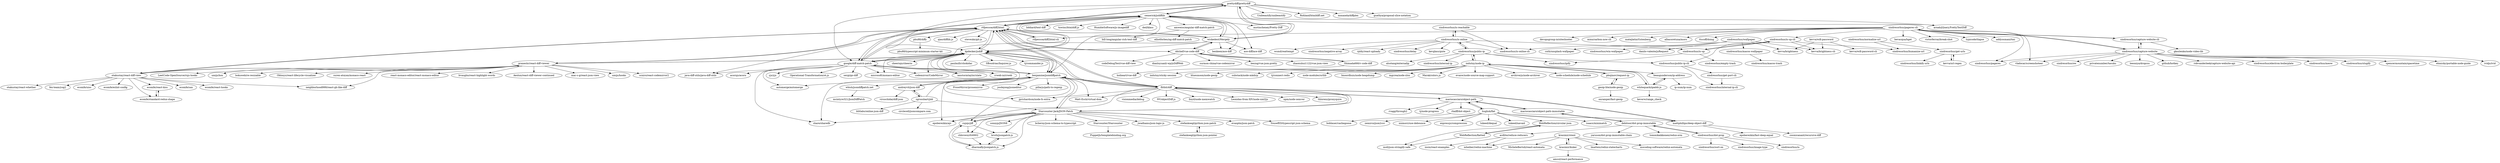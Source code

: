 digraph G {
"prettydiff/prettydiff" -> "cemerick/jsdifflib"
"prettydiff/prettydiff" -> "rtfpessoa/diff2html"
"prettydiff/prettydiff" -> "wickedest/Mergely"
"prettydiff/prettydiff" -> "kpdecker/jsdiff"
"prettydiff/prettydiff" -> "Unibeautify/unibeautify" ["e"=1]
"prettydiff/prettydiff" -> "google/diff-match-patch"
"prettydiff/prettydiff" -> "arnab/jQuery.PrettyTextDiff"
"prettydiff/prettydiff" -> "Rohland/htmldiff.net" ["e"=1]
"prettydiff/prettydiff" -> "mmanela/diffplex" ["e"=1]
"prettydiff/prettydiff" -> "gsathya/proposal-slice-notation" ["e"=1]
"sindresorhus/pageres-cli" -> "sindresorhus/capture-website-cli"
"sindresorhus/pageres-cli" -> "sindresorhus/is-up-cli"
"sindresorhus/pageres-cli" -> "sindresorhus/pageres" ["e"=1]
"sindresorhus/pageres-cli" -> "bevacqua/hget"
"sindresorhus/pageres-cli" -> "sindresorhus/capture-website"
"sindresorhus/pageres-cli" -> "victorferraz/break-shot"
"sindresorhus/pageres-cli" -> "vladocar/screenshoteer" ["e"=1]
"sindresorhus/pageres-cli" -> "rtfpessoa/diff2html-cli"
"sindresorhus/pageres-cli" -> "typicode/tlapse" ["e"=1]
"sindresorhus/pageres-cli" -> "addyosmani/tmi" ["e"=1]
"sindresorhus/pageres-cli" -> "devopsgroup-io/siteshooter"
"sindresorhus/pageres-cli" -> "mixn/carbon-now-cli" ["e"=1]
"sindresorhus/pageres-cli" -> "matejlatin/Gutenberg" ["e"=1]
"sindresorhus/pageres-cli" -> "albacoretuna/moro" ["e"=1]
"sindresorhus/pageres-cli" -> "ttscoff/doing" ["e"=1]
"cemerick/jsdifflib" -> "prettydiff/prettydiff"
"cemerick/jsdifflib" -> "austincheney/Pretty-Diff"
"cemerick/jsdifflib" -> "wickedest/Mergely"
"cemerick/jsdifflib" -> "kpdecker/jsdiff"
"cemerick/jsdifflib" -> "rtfpessoa/diff2html"
"cemerick/jsdifflib" -> "arnab/jQuery.PrettyTextDiff"
"cemerick/jsdifflib" -> "google/diff-match-patch"
"cemerick/jsdifflib" -> "benjamine/jsondiffpatch"
"cemerick/jsdifflib" -> "benkeen/ace-diff"
"cemerick/jsdifflib" -> "amweiss/angular-diff-match-patch"
"cemerick/jsdifflib" -> "liddiard/text-diff"
"cemerick/jsdifflib" -> "tnwinc/htmldiff.js" ["e"=1]
"cemerick/jsdifflib" -> "ace-diff/ace-diff"
"cemerick/jsdifflib" -> "HumbleSoftware/js-imagediff" ["e"=1]
"cemerick/jsdifflib" -> "ded/klass" ["e"=1]
"google/diff-match-patch" -> "kpdecker/jsdiff"
"google/diff-match-patch" -> "rtfpessoa/diff2html"
"google/diff-match-patch" -> "benjamine/jsondiffpatch"
"google/diff-match-patch" -> "java-diff-utils/java-diff-utils" ["e"=1]
"google/diff-match-patch" -> "share/sharedb" ["e"=1]
"google/diff-match-patch" -> "yjs/yjs" ["e"=1]
"google/diff-match-patch" -> "microsoft/monaco-editor" ["e"=1]
"google/diff-match-patch" -> "codemirror/CodeMirror" ["e"=1]
"google/diff-match-patch" -> "Operational-Transformation/ot.js" ["e"=1]
"google/diff-match-patch" -> "sergi/go-diff" ["e"=1]
"google/diff-match-patch" -> "acornjs/acorn" ["e"=1]
"google/diff-match-patch" -> "automerge/automerge" ["e"=1]
"google/diff-match-patch" -> "ianstormtaylor/slate" ["e"=1]
"google/diff-match-patch" -> "cemerick/jsdifflib"
"google/diff-match-patch" -> "rrweb-io/rrweb" ["e"=1]
"wbish/jsondiffpatch.net" -> "mcintyre321/JsonDiffPatch"
"WebReflection/circular-json" -> "WebReflection/flatted"
"WebReflection/circular-json" -> "moll/json-stringify-safe"
"Shimada666/v-code-diff" -> "ddchef/vue-code-diff"
"Shimada666/v-code-diff" -> "hoiheart/vue-diff"
"kpdecker/jsdiff" -> "rtfpessoa/diff2html"
"kpdecker/jsdiff" -> "google/diff-match-patch"
"kpdecker/jsdiff" -> "benjamine/jsondiffpatch"
"kpdecker/jsdiff" -> "paulmillr/chokidar" ["e"=1]
"kpdecker/jsdiff" -> "jprichardson/node-fs-extra" ["e"=1]
"kpdecker/jsdiff" -> "cemerick/jsdifflib"
"kpdecker/jsdiff" -> "flitbit/diff"
"kpdecker/jsdiff" -> "SBoudrias/Inquirer.js" ["e"=1]
"kpdecker/jsdiff" -> "praneshr/react-diff-viewer"
"kpdecker/jsdiff" -> "tj/commander.js" ["e"=1]
"kpdecker/jsdiff" -> "ianstormtaylor/slate" ["e"=1]
"kpdecker/jsdiff" -> "cheeriojs/cheerio" ["e"=1]
"kpdecker/jsdiff" -> "codemirror/CodeMirror" ["e"=1]
"kpdecker/jsdiff" -> "microsoft/monaco-editor" ["e"=1]
"kpdecker/jsdiff" -> "rrweb-io/rrweb" ["e"=1]
"praneshr/react-diff-viewer" -> "otakustay/react-diff-view"
"praneshr/react-diff-viewer" -> "kpdecker/jsdiff"
"praneshr/react-diff-viewer" -> "neighborhood999/react-gh-like-diff"
"praneshr/react-diff-viewer" -> "react-monaco-editor/react-monaco-editor" ["e"=1]
"praneshr/react-diff-viewer" -> "rtfpessoa/diff2html"
"praneshr/react-diff-viewer" -> "bvaughn/react-highlight-words" ["e"=1]
"praneshr/react-diff-viewer" -> "Aeolun/react-diff-viewer-continued"
"praneshr/react-diff-viewer" -> "mac-s-g/react-json-view" ["e"=1]
"praneshr/react-diff-viewer" -> "umijs/hooks" ["e"=1]
"praneshr/react-diff-viewer" -> "scniro/react-codemirror2" ["e"=1]
"praneshr/react-diff-viewer" -> "LeetCode-OpenSource/rxjs-hooks" ["e"=1]
"praneshr/react-diff-viewer" -> "umijs/hox" ["e"=1]
"praneshr/react-diff-viewer" -> "bokuweb/re-resizable" ["e"=1]
"praneshr/react-diff-viewer" -> "Oblosys/react-lifecycle-visualizer" ["e"=1]
"praneshr/react-diff-viewer" -> "suren-atoyan/monaco-react" ["e"=1]
"krasimir/stent" -> "MicheleBertoli/react-automata" ["e"=1]
"krasimir/stent" -> "krasimir/kuker"
"krasimir/stent" -> "lmatteis/redux-statecharts"
"krasimir/stent" -> "mheiber/redux-machine"
"krasimir/stent" -> "mocoding-software/redux-automata"
"Starcounter-Jack/JSON-Patch" -> "cujojs/jiff"
"Starcounter-Jack/JSON-Patch" -> "benjamine/jsondiffpatch"
"Starcounter-Jack/JSON-Patch" -> "dharmafly/jsonpatch.js"
"Starcounter-Jack/JSON-Patch" -> "chbrown/rfc6902"
"Starcounter-Jack/JSON-Patch" -> "flitbit/diff"
"Starcounter-Jack/JSON-Patch" -> "bruth/jsonpatch-js"
"Starcounter-Jack/JSON-Patch" -> "epoberezkin/ajv" ["e"=1]
"Starcounter-Jack/JSON-Patch" -> "evanphx/json-patch" ["e"=1]
"Starcounter-Jack/JSON-Patch" -> "YousefED/typescript-json-schema" ["e"=1]
"Starcounter-Jack/JSON-Patch" -> "sonnyp/JSON8"
"Starcounter-Jack/JSON-Patch" -> "Starcounter/Starcounter"
"Starcounter-Jack/JSON-Patch" -> "bcherny/json-schema-to-typescript" ["e"=1]
"Starcounter-Jack/JSON-Patch" -> "stefankoegl/python-json-patch"
"Starcounter-Jack/JSON-Patch" -> "share/sharedb" ["e"=1]
"Starcounter-Jack/JSON-Patch" -> "jwadhams/json-logic-js" ["e"=1]
"hughsk/flat" -> "mariocasciaro/object-path"
"hughsk/flat" -> "isaacs/minimatch" ["e"=1]
"hughsk/flat" -> "zemirco/json2csv" ["e"=1]
"hughsk/flat" -> "mattphillips/deep-object-diff"
"hughsk/flat" -> "WebReflection/circular-json"
"hughsk/flat" -> "xnimorz/use-debounce" ["e"=1]
"hughsk/flat" -> "expressjs/compression" ["e"=1]
"hughsk/flat" -> "lukeed/dequal" ["e"=1]
"hughsk/flat" -> "lukeed/navaid" ["e"=1]
"krasimir/kuker" -> "krasimir/stent"
"krasimir/kuker" -> "amsul/react-performance"
"flitbit/diff" -> "benjamine/jsondiffpatch"
"flitbit/diff" -> "mattphillips/deep-object-diff"
"flitbit/diff" -> "kpdecker/jsdiff"
"flitbit/diff" -> "Starcounter-Jack/JSON-Patch"
"flitbit/diff" -> "jprichardson/node-fs-extra" ["e"=1]
"flitbit/diff" -> "visionmedia/debug" ["e"=1]
"flitbit/diff" -> "epoberezkin/ajv" ["e"=1]
"flitbit/diff" -> "rtfpessoa/diff2html"
"flitbit/diff" -> "NV/objectDiff.js"
"flitbit/diff" -> "lloyd/node-memwatch" ["e"=1]
"flitbit/diff" -> "mariocasciaro/object-path"
"flitbit/diff" -> "Matt-Esch/virtual-dom" ["e"=1]
"flitbit/diff" -> "Leonidas-from-XIV/node-xml2js" ["e"=1]
"flitbit/diff" -> "npm/node-semver" ["e"=1]
"flitbit/diff" -> "thlorenz/proxyquire" ["e"=1]
"sindresorhus/is-reachable" -> "sindresorhus/is-online"
"sindresorhus/is-reachable" -> "sindresorhus/is-online-cli"
"stefankoegl/python-json-patch" -> "stefankoegl/python-json-pointer"
"benjamine/jsondiffpatch" -> "flitbit/diff"
"benjamine/jsondiffpatch" -> "Starcounter-Jack/JSON-Patch"
"benjamine/jsondiffpatch" -> "kpdecker/jsdiff"
"benjamine/jsondiffpatch" -> "wbish/jsondiffpatch.net"
"benjamine/jsondiffpatch" -> "andreyvit/json-diff"
"benjamine/jsondiffpatch" -> "google/diff-match-patch"
"benjamine/jsondiffpatch" -> "epoberezkin/ajv" ["e"=1]
"benjamine/jsondiffpatch" -> "rtfpessoa/diff2html"
"benjamine/jsondiffpatch" -> "share/sharedb" ["e"=1]
"benjamine/jsondiffpatch" -> "ProseMirror/prosemirror" ["e"=1]
"benjamine/jsondiffpatch" -> "josdejong/jsoneditor" ["e"=1]
"benjamine/jsondiffpatch" -> "Matt-Esch/virtual-dom" ["e"=1]
"benjamine/jsondiffpatch" -> "automerge/automerge" ["e"=1]
"benjamine/jsondiffpatch" -> "cujojs/jiff"
"benjamine/jsondiffpatch" -> "pillarjs/path-to-regexp" ["e"=1]
"WebReflection/flatted" -> "WebReflection/circular-json"
"WebReflection/flatted" -> "moll/json-stringify-safe"
"sindresorhus/capture-website" -> "sindresorhus/capture-website-cli"
"sindresorhus/capture-website" -> "sindresorhus/pageres" ["e"=1]
"sindresorhus/capture-website" -> "ividjs/ivid"
"sindresorhus/capture-website" -> "sindresorhus/pageres-cli"
"sindresorhus/capture-website" -> "sindresorhus/ow" ["e"=1]
"sindresorhus/capture-website" -> "privatenumber/tasuku" ["e"=1]
"sindresorhus/capture-website" -> "leeoniya/dropcss" ["e"=1]
"sindresorhus/capture-website" -> "vladocar/screenshoteer" ["e"=1]
"sindresorhus/capture-website" -> "github/hotkey" ["e"=1]
"sindresorhus/capture-website" -> "robvanderleek/capture-website-api"
"sindresorhus/capture-website" -> "sindresorhus/electron-boilerplate" ["e"=1]
"sindresorhus/capture-website" -> "sindresorhus/meow" ["e"=1]
"sindresorhus/capture-website" -> "sindresorhus/slugify" ["e"=1]
"sindresorhus/capture-website" -> "spencermountain/spacetime" ["e"=1]
"sindresorhus/capture-website" -> "ehmicky/portable-node-guide" ["e"=1]
"chbrown/rfc6902" -> "dharmafly/jsonpatch.js"
"otakustay/react-diff-view" -> "praneshr/react-diff-viewer"
"otakustay/react-diff-view" -> "ecomfe/react-kiss"
"otakustay/react-diff-view" -> "ecomfe/standard-redux-shape"
"otakustay/react-diff-view" -> "neighborhood999/react-gh-like-diff"
"otakustay/react-diff-view" -> "ecomfe/san" ["e"=1]
"otakustay/react-diff-view" -> "ecomfe/react-hooks" ["e"=1]
"otakustay/react-diff-view" -> "otakustay/react-whether"
"otakustay/react-diff-view" -> "fex-team/yog2" ["e"=1]
"otakustay/react-diff-view" -> "ecomfe/uioc" ["e"=1]
"otakustay/react-diff-view" -> "rtfpessoa/diff2html"
"otakustay/react-diff-view" -> "ecomfe/eslint-config" ["e"=1]
"rtfpessoa/diff2html" -> "kpdecker/jsdiff"
"rtfpessoa/diff2html" -> "rtfpessoa/diff2html-cli"
"rtfpessoa/diff2html" -> "ddchef/vue-code-diff"
"rtfpessoa/diff2html" -> "cemerick/jsdifflib"
"rtfpessoa/diff2html" -> "prettydiff/prettydiff"
"rtfpessoa/diff2html" -> "google/diff-match-patch"
"rtfpessoa/diff2html" -> "otakustay/react-diff-view"
"rtfpessoa/diff2html" -> "wickedest/Mergely"
"rtfpessoa/diff2html" -> "praneshr/react-diff-viewer"
"rtfpessoa/diff2html" -> "benjamine/jsondiffpatch"
"rtfpessoa/diff2html" -> "flitbit/diff"
"rtfpessoa/diff2html" -> "qiao/difflib.js"
"rtfpessoa/diff2html" -> "java-diff-utils/java-diff-utils" ["e"=1]
"rtfpessoa/diff2html" -> "steveukx/git-js" ["e"=1]
"rtfpessoa/diff2html" -> "pbu88/diffy"
"pbojinov/request-ip" -> "geoip-lite/node-geoip"
"pbojinov/request-ip" -> "indutny/node-ip"
"sindresorhus/public-ip" -> "sindresorhus/internal-ip"
"sindresorhus/public-ip" -> "sindresorhus/is-online"
"sindresorhus/public-ip" -> "alsotang/externalip"
"sindresorhus/public-ip" -> "sindresorhus/public-ip-cli"
"sindresorhus/public-ip" -> "sindresorhus/ipify"
"sindresorhus/public-ip" -> "indutny/node-ip"
"sindresorhus/wallpaper" -> "sindresorhus/macos-wallpaper"
"sindresorhus/wallpaper" -> "cuth/unsplash-wallpaper"
"sindresorhus/wallpaper" -> "sindresorhus/win-wallpaper"
"sindresorhus/wallpaper" -> "kevva/brightness-cli"
"sindresorhus/wallpaper" -> "danilo-valente/jsRequest"
"sindresorhus/wallpaper" -> "kevva/brightness"
"kevva/wifi-password" -> "kevva/wifi-password-cli"
"kevva/wifi-password" -> "kevva/brightness"
"kevva/wifi-password" -> "kevva/brightness-cli"
"cujojs/jiff" -> "Starcounter-Jack/JSON-Patch"
"cujojs/jiff" -> "dharmafly/jsonpatch.js"
"cujojs/jiff" -> "bruth/jsonpatch-js"
"cujojs/jiff" -> "chbrown/rfc6902"
"zgrossbart/jdd" -> "blitlabs/online-json-diff"
"zgrossbart/jdd" -> "andreyvit/json-diff"
"zgrossbart/jdd" -> "circlecell/jsoncompare.com" ["e"=1]
"zgrossbart/jdd" -> "benjamine/jsondiffpatch"
"zgrossbart/jdd" -> "Starcounter-Jack/JSON-Patch"
"geoip-lite/node-geoip" -> "onramper/fast-geoip"
"geoip-lite/node-geoip" -> "pbojinov/request-ip"
"amweiss/angular-diff-match-patch" -> "elliotforbes/ng-diff-match-patch"
"amweiss/angular-diff-match-patch" -> "bill-long/angular-rich-text-diff"
"sindresorhus/is-online" -> "sindresorhus/is-reachable"
"sindresorhus/is-online" -> "sindresorhus/public-ip"
"sindresorhus/is-online" -> "sindresorhus/is-up"
"sindresorhus/is-online" -> "sindresorhus/is-online-cli"
"sindresorhus/is-online" -> "sindresorhus/negative-array" ["e"=1]
"sindresorhus/is-online" -> "rpldy/react-uploady" ["e"=1]
"sindresorhus/is-online" -> "sindresorhus/delay" ["e"=1]
"sindresorhus/is-online" -> "kevglass/gute"
"sindresorhus/is-online" -> "wsmd/reattempt" ["e"=1]
"wickedest/Mergely" -> "cemerick/jsdifflib"
"wickedest/Mergely" -> "ddchef/vue-code-diff"
"wickedest/Mergely" -> "prettydiff/prettydiff"
"wickedest/Mergely" -> "rtfpessoa/diff2html"
"wickedest/Mergely" -> "kpdecker/jsdiff"
"wickedest/Mergely" -> "ace-diff/ace-diff"
"wickedest/Mergely" -> "benkeen/ace-diff"
"wickedest/Mergely" -> "google/diff-match-patch"
"andreyvit/json-diff" -> "benjamine/jsondiffpatch"
"andreyvit/json-diff" -> "zgrossbart/jdd"
"andreyvit/json-diff" -> "viruschidai/diff-json"
"mattphillips/deep-object-diff" -> "flitbit/diff"
"mattphillips/deep-object-diff" -> "cosmicanant/recursive-diff"
"mattphillips/deep-object-diff" -> "epoberezkin/fast-deep-equal" ["e"=1]
"sindresorhus/is-up-cli" -> "sindresorhus/is-up"
"sindresorhus/is-up-cli" -> "sindresorhus/public-ip-cli"
"sindresorhus/is-up-cli" -> "kevva/brightness-cli"
"sindresorhus/is-up-cli" -> "sindresorhus/humanize-url"
"sindresorhus/is-up-cli" -> "sindresorhus/is-online-cli"
"sindresorhus/public-ip-cli" -> "sindresorhus/internal-ip-cli"
"sindresorhus/public-ip-cli" -> "sindresorhus/get-port-cli"
"ddchef/vue-code-diff" -> "Shimada666/v-code-diff"
"ddchef/vue-code-diff" -> "rtfpessoa/diff2html"
"ddchef/vue-code-diff" -> "wickedest/Mergely"
"ddchef/vue-code-diff" -> "codeDebugTest/vue-diff-view"
"ddchef/vue-code-diff" -> "dianluyuanli-wp/jsDiffWeb"
"ddchef/vue-code-diff" -> "surmon-china/vue-codemirror" ["e"=1]
"ddchef/vue-code-diff" -> "leezng/vue-json-pretty" ["e"=1]
"ddchef/vue-code-diff" -> "zhaoxuhui1122/vue-json-view" ["e"=1]
"mariocasciaro/object-path" -> "mariocasciaro/object-path-immutable"
"mariocasciaro/object-path" -> "hughsk/flat"
"mariocasciaro/object-path" -> "rvagg/through2" ["e"=1]
"mariocasciaro/object-path" -> "flitbit/diff"
"mariocasciaro/object-path" -> "rhalff/dot-object"
"mariocasciaro/object-path" -> "tj/node-progress" ["e"=1]
"sindresorhus/dot-prop" -> "debitoor/dot-prop-immutable"
"sindresorhus/dot-prop" -> "sindresorhus/image-type"
"sindresorhus/dot-prop" -> "sindresorhus/is" ["e"=1]
"sindresorhus/dot-prop" -> "sindresorhus/sort-on"
"rtfpessoa/diff2html-cli" -> "rtfpessoa/diff2html"
"sindresorhus/get-port-cli" -> "sindresorhus/internal-ip-cli"
"beaugunderson/ip-address" -> "whitequark/ipaddr.js"
"beaugunderson/ip-address" -> "ip-num/ip-num"
"indutny/node-ip" -> "beaugunderson/ip-address"
"indutny/node-ip" -> "whitequark/ipaddr.js"
"indutny/node-ip" -> "pbojinov/request-ip"
"indutny/node-ip" -> "sindresorhus/public-ip"
"indutny/node-ip" -> "indutny/sticky-session" ["e"=1]
"indutny/node-ip" -> "bluesmoon/node-geoip" ["e"=1]
"indutny/node-ip" -> "substack/node-mkdirp" ["e"=1]
"indutny/node-ip" -> "tj/connect-redis" ["e"=1]
"indutny/node-ip" -> "node-modules/urllib" ["e"=1]
"indutny/node-ip" -> "bnoordhuis/node-heapdump" ["e"=1]
"indutny/node-ip" -> "mgcrea/node-xlsx" ["e"=1]
"indutny/node-ip" -> "Marak/colors.js" ["e"=1]
"indutny/node-ip" -> "evanw/node-source-map-support" ["e"=1]
"indutny/node-ip" -> "archiverjs/node-archiver" ["e"=1]
"indutny/node-ip" -> "node-schedule/node-schedule" ["e"=1]
"rhalff/dot-object" -> "boblauer/cachegoose" ["e"=1]
"sindresorhus/normalize-url" -> "sindresorhus/humanize-url"
"sindresorhus/normalize-url" -> "sindresorhus/get-urls"
"sindresorhus/capture-website-cli" -> "sindresorhus/capture-website"
"sindresorhus/capture-website-cli" -> "sindresorhus/pageres-cli"
"sindresorhus/capture-website-cli" -> "gkozlenko/node-video-lib"
"sindresorhus/get-urls" -> "sindresorhus/linkify-urls"
"sindresorhus/get-urls" -> "kevva/url-regex"
"sindresorhus/is-up" -> "sindresorhus/is-up-cli"
"sindresorhus/is-up" -> "sindresorhus/empty-trash"
"sindresorhus/is-up" -> "sindresorhus/ipify"
"acdlite/reduce-reducers" -> "insin/react-examples"
"acdlite/reduce-reducers" -> "mheiber/redux-machine"
"kevva/url-regex" -> "sindresorhus/get-urls"
"pbu88/diffy" -> "pbu88/typescript-minimum-starter-kit"
"mariocasciaro/object-path-immutable" -> "mariocasciaro/object-path"
"mariocasciaro/object-path-immutable" -> "debitoor/dot-prop-immutable"
"debitoor/dot-prop-immutable" -> "mariocasciaro/object-path-immutable"
"debitoor/dot-prop-immutable" -> "sindresorhus/dot-prop"
"debitoor/dot-prop-immutable" -> "acdlite/reduce-reducers"
"debitoor/dot-prop-immutable" -> "yaruson/dot-prop-immutable-chain"
"debitoor/dot-prop-immutable" -> "tommikaikkonen/redux-orm" ["e"=1]
"sindresorhus/macos-wallpaper" -> "sindresorhus/macos-trash" ["e"=1]
"dharmafly/jsonpatch.js" -> "bruth/jsonpatch-js"
"dharmafly/jsonpatch.js" -> "cujojs/jiff"
"stefankoegl/python-json-pointer" -> "stefankoegl/python-json-patch"
"ecomfe/react-kiss" -> "ecomfe/standard-redux-shape"
"whitequark/ipaddr.js" -> "beaugunderson/ip-address"
"whitequark/ipaddr.js" -> "indutny/node-ip"
"whitequark/ipaddr.js" -> "keverw/range_check"
"ecomfe/standard-redux-shape" -> "ecomfe/react-kiss"
"bruth/jsonpatch-js" -> "dharmafly/jsonpatch.js"
"Starcounter/Starcounter" -> "PuppetJs/templatebinding.org"
"prettydiff/prettydiff" ["l"="27.776,-33.973"]
"cemerick/jsdifflib" ["l"="27.802,-33.982"]
"rtfpessoa/diff2html" ["l"="27.782,-34.006"]
"wickedest/Mergely" ["l"="27.753,-33.992"]
"kpdecker/jsdiff" ["l"="27.784,-34.042"]
"Unibeautify/unibeautify" ["l"="-6.246,-3.929"]
"google/diff-match-patch" ["l"="27.826,-34.024"]
"arnab/jQuery.PrettyTextDiff" ["l"="27.788,-33.939"]
"Rohland/htmldiff.net" ["l"="6.213,-22.874"]
"mmanela/diffplex" ["l"="23.453,17.643"]
"gsathya/proposal-slice-notation" ["l"="25.253,-31.339"]
"sindresorhus/pageres-cli" ["l"="27.583,-33.783"]
"sindresorhus/capture-website-cli" ["l"="27.592,-33.747"]
"sindresorhus/is-up-cli" ["l"="27.449,-33.674"]
"sindresorhus/pageres" ["l"="10.583,-33.889"]
"bevacqua/hget" ["l"="27.578,-33.823"]
"sindresorhus/capture-website" ["l"="27.627,-33.76"]
"victorferraz/break-shot" ["l"="27.54,-33.779"]
"vladocar/screenshoteer" ["l"="25.701,-25.869"]
"rtfpessoa/diff2html-cli" ["l"="27.705,-33.92"]
"typicode/tlapse" ["l"="13.444,-34.197"]
"addyosmani/tmi" ["l"="10.544,-33.998"]
"devopsgroup-io/siteshooter" ["l"="27.554,-33.801"]
"mixn/carbon-now-cli" ["l"="25.929,-26.246"]
"matejlatin/Gutenberg" ["l"="13.724,-34.08"]
"albacoretuna/moro" ["l"="-47.573,-2.328"]
"ttscoff/doing" ["l"="-47.381,-2.379"]
"austincheney/Pretty-Diff" ["l"="27.81,-33.915"]
"benjamine/jsondiffpatch" ["l"="27.829,-34.08"]
"benkeen/ace-diff" ["l"="27.745,-33.962"]
"amweiss/angular-diff-match-patch" ["l"="27.896,-33.954"]
"liddiard/text-diff" ["l"="27.824,-33.937"]
"tnwinc/htmldiff.js" ["l"="6.241,-22.863"]
"ace-diff/ace-diff" ["l"="27.76,-33.947"]
"HumbleSoftware/js-imagediff" ["l"="10.485,-34.361"]
"ded/klass" ["l"="11.278,-31.801"]
"java-diff-utils/java-diff-utils" ["l"="9.018,21.242"]
"share/sharedb" ["l"="26.779,-26.205"]
"yjs/yjs" ["l"="26.586,-26.077"]
"microsoft/monaco-editor" ["l"="21.092,-33.41"]
"codemirror/CodeMirror" ["l"="21.145,-33.451"]
"Operational-Transformation/ot.js" ["l"="26.98,-26.148"]
"sergi/go-diff" ["l"="-13.112,1.769"]
"acornjs/acorn" ["l"="23.033,-33.968"]
"automerge/automerge" ["l"="26.391,-26.223"]
"ianstormtaylor/slate" ["l"="26.414,-26.318"]
"rrweb-io/rrweb" ["l"="14.213,-8.279"]
"wbish/jsondiffpatch.net" ["l"="27.905,-34.069"]
"mcintyre321/JsonDiffPatch" ["l"="27.94,-34.062"]
"WebReflection/circular-json" ["l"="27.578,-34.205"]
"WebReflection/flatted" ["l"="27.537,-34.206"]
"moll/json-stringify-safe" ["l"="27.551,-34.231"]
"Shimada666/v-code-diff" ["l"="27.673,-33.992"]
"ddchef/vue-code-diff" ["l"="27.714,-34.005"]
"hoiheart/vue-diff" ["l"="27.638,-33.981"]
"paulmillr/chokidar" ["l"="24.784,-34.584"]
"jprichardson/node-fs-extra" ["l"="24.893,-34.539"]
"flitbit/diff" ["l"="27.769,-34.104"]
"SBoudrias/Inquirer.js" ["l"="24.744,-34.623"]
"praneshr/react-diff-viewer" ["l"="27.837,-33.99"]
"tj/commander.js" ["l"="24.891,-34.603"]
"cheeriojs/cheerio" ["l"="25.025,-34.584"]
"otakustay/react-diff-view" ["l"="27.851,-33.961"]
"neighborhood999/react-gh-like-diff" ["l"="27.879,-33.974"]
"react-monaco-editor/react-monaco-editor" ["l"="20.954,-33.365"]
"bvaughn/react-highlight-words" ["l"="25.587,-26.341"]
"Aeolun/react-diff-viewer-continued" ["l"="27.829,-33.963"]
"mac-s-g/react-json-view" ["l"="20.927,-33.391"]
"umijs/hooks" ["l"="13.959,-8.272"]
"scniro/react-codemirror2" ["l"="21.002,-33.353"]
"LeetCode-OpenSource/rxjs-hooks" ["l"="31.245,-30.781"]
"umijs/hox" ["l"="13.93,-8.244"]
"bokuweb/re-resizable" ["l"="25.706,-26.328"]
"Oblosys/react-lifecycle-visualizer" ["l"="25.619,-26.197"]
"suren-atoyan/monaco-react" ["l"="20.971,-33.339"]
"krasimir/stent" ["l"="27.579,-34.503"]
"MicheleBertoli/react-automata" ["l"="25.519,-26.164"]
"krasimir/kuker" ["l"="27.578,-34.537"]
"lmatteis/redux-statecharts" ["l"="27.551,-34.485"]
"mheiber/redux-machine" ["l"="27.61,-34.451"]
"mocoding-software/redux-automata" ["l"="27.545,-34.511"]
"Starcounter-Jack/JSON-Patch" ["l"="27.869,-34.128"]
"cujojs/jiff" ["l"="27.9,-34.114"]
"dharmafly/jsonpatch.js" ["l"="27.921,-34.133"]
"chbrown/rfc6902" ["l"="27.933,-34.118"]
"bruth/jsonpatch-js" ["l"="27.908,-34.145"]
"epoberezkin/ajv" ["l"="25.266,-34.524"]
"evanphx/json-patch" ["l"="-13.583,1.464"]
"YousefED/typescript-json-schema" ["l"="27.099,-31.987"]
"sonnyp/JSON8" ["l"="27.877,-34.158"]
"Starcounter/Starcounter" ["l"="27.891,-34.17"]
"bcherny/json-schema-to-typescript" ["l"="27.092,-32.031"]
"stefankoegl/python-json-patch" ["l"="27.936,-34.177"]
"jwadhams/json-logic-js" ["l"="24.21,-27.365"]
"hughsk/flat" ["l"="27.655,-34.183"]
"mariocasciaro/object-path" ["l"="27.707,-34.19"]
"isaacs/minimatch" ["l"="24.778,-34.499"]
"zemirco/json2csv" ["l"="25.055,-34.63"]
"mattphillips/deep-object-diff" ["l"="27.703,-34.129"]
"xnimorz/use-debounce" ["l"="25.769,-26.012"]
"expressjs/compression" ["l"="25.21,-34.745"]
"lukeed/dequal" ["l"="26.301,-31.993"]
"lukeed/navaid" ["l"="26.279,-32.036"]
"amsul/react-performance" ["l"="27.566,-34.569"]
"visionmedia/debug" ["l"="25.023,-34.543"]
"NV/objectDiff.js" ["l"="27.75,-34.141"]
"lloyd/node-memwatch" ["l"="11.95,-31.939"]
"Matt-Esch/virtual-dom" ["l"="26.071,-26.982"]
"Leonidas-from-XIV/node-xml2js" ["l"="25.081,-34.331"]
"npm/node-semver" ["l"="24.807,-34.536"]
"thlorenz/proxyquire" ["l"="25.245,-34.39"]
"sindresorhus/is-reachable" ["l"="27.4,-33.604"]
"sindresorhus/is-online" ["l"="27.426,-33.585"]
"sindresorhus/is-online-cli" ["l"="27.422,-33.625"]
"stefankoegl/python-json-pointer" ["l"="27.958,-34.195"]
"andreyvit/json-diff" ["l"="27.82,-34.129"]
"ProseMirror/prosemirror" ["l"="26.649,-26.242"]
"josdejong/jsoneditor" ["l"="27.055,-31.785"]
"pillarjs/path-to-regexp" ["l"="25.964,-26.705"]
"ividjs/ivid" ["l"="27.669,-33.755"]
"sindresorhus/ow" ["l"="25.808,-26.107"]
"privatenumber/tasuku" ["l"="22.78,-36.203"]
"leeoniya/dropcss" ["l"="13.084,-34.197"]
"github/hotkey" ["l"="22.252,-26.558"]
"robvanderleek/capture-website-api" ["l"="27.647,-33.737"]
"sindresorhus/electron-boilerplate" ["l"="23.113,-30.526"]
"sindresorhus/meow" ["l"="24.641,-34.552"]
"sindresorhus/slugify" ["l"="25.766,-26.121"]
"spencermountain/spacetime" ["l"="25.818,-25.811"]
"ehmicky/portable-node-guide" ["l"="27.334,-18.998"]
"ecomfe/react-kiss" ["l"="27.884,-33.924"]
"ecomfe/standard-redux-shape" ["l"="27.877,-33.938"]
"ecomfe/san" ["l"="13.737,-6.618"]
"ecomfe/react-hooks" ["l"="13.875,-8.301"]
"otakustay/react-whether" ["l"="27.859,-33.928"]
"fex-team/yog2" ["l"="13.662,-6.595"]
"ecomfe/uioc" ["l"="13.702,-6.623"]
"ecomfe/eslint-config" ["l"="13.711,-6.719"]
"qiao/difflib.js" ["l"="27.715,-33.974"]
"steveukx/git-js" ["l"="24.747,-34.588"]
"pbu88/diffy" ["l"="27.873,-34.008"]
"pbojinov/request-ip" ["l"="27.441,-33.446"]
"geoip-lite/node-geoip" ["l"="27.421,-33.417"]
"indutny/node-ip" ["l"="27.473,-33.483"]
"sindresorhus/public-ip" ["l"="27.461,-33.546"]
"sindresorhus/internal-ip" ["l"="27.428,-33.522"]
"alsotang/externalip" ["l"="27.491,-33.538"]
"sindresorhus/public-ip-cli" ["l"="27.487,-33.613"]
"sindresorhus/ipify" ["l"="27.468,-33.587"]
"sindresorhus/wallpaper" ["l"="27.248,-33.629"]
"sindresorhus/macos-wallpaper" ["l"="27.215,-33.594"]
"cuth/unsplash-wallpaper" ["l"="27.198,-33.627"]
"sindresorhus/win-wallpaper" ["l"="27.257,-33.601"]
"kevva/brightness-cli" ["l"="27.334,-33.659"]
"danilo-valente/jsRequest" ["l"="27.219,-33.649"]
"kevva/brightness" ["l"="27.262,-33.659"]
"kevva/wifi-password" ["l"="27.29,-33.68"]
"kevva/wifi-password-cli" ["l"="27.259,-33.704"]
"zgrossbart/jdd" ["l"="27.837,-34.154"]
"blitlabs/online-json-diff" ["l"="27.844,-34.199"]
"circlecell/jsoncompare.com" ["l"="12.715,-31.186"]
"onramper/fast-geoip" ["l"="27.404,-33.391"]
"elliotforbes/ng-diff-match-patch" ["l"="27.931,-33.954"]
"bill-long/angular-rich-text-diff" ["l"="27.92,-33.939"]
"sindresorhus/is-up" ["l"="27.448,-33.635"]
"sindresorhus/negative-array" ["l"="-8.982,-17.485"]
"rpldy/react-uploady" ["l"="13.853,-11.494"]
"sindresorhus/delay" ["l"="23.733,-32.417"]
"kevglass/gute" ["l"="27.39,-33.565"]
"wsmd/reattempt" ["l"="12.825,-34.281"]
"viruschidai/diff-json" ["l"="27.801,-34.159"]
"cosmicanant/recursive-diff" ["l"="27.666,-34.125"]
"epoberezkin/fast-deep-equal" ["l"="25.824,-26.055"]
"sindresorhus/humanize-url" ["l"="27.408,-33.72"]
"sindresorhus/internal-ip-cli" ["l"="27.516,-33.603"]
"sindresorhus/get-port-cli" ["l"="27.52,-33.621"]
"codeDebugTest/vue-diff-view" ["l"="27.691,-34.022"]
"dianluyuanli-wp/jsDiffWeb" ["l"="27.677,-34.013"]
"surmon-china/vue-codemirror" ["l"="14.345,-8.26"]
"leezng/vue-json-pretty" ["l"="26.859,-31.654"]
"zhaoxuhui1122/vue-json-view" ["l"="26.839,-31.621"]
"mariocasciaro/object-path-immutable" ["l"="27.679,-34.258"]
"rvagg/through2" ["l"="11.904,-30.171"]
"rhalff/dot-object" ["l"="27.726,-34.229"]
"tj/node-progress" ["l"="24.758,-34.467"]
"sindresorhus/dot-prop" ["l"="27.618,-34.334"]
"debitoor/dot-prop-immutable" ["l"="27.654,-34.316"]
"sindresorhus/image-type" ["l"="27.572,-34.34"]
"sindresorhus/is" ["l"="25.802,-26.188"]
"sindresorhus/sort-on" ["l"="27.603,-34.361"]
"beaugunderson/ip-address" ["l"="27.524,-33.459"]
"whitequark/ipaddr.js" ["l"="27.496,-33.454"]
"ip-num/ip-num" ["l"="27.556,-33.441"]
"indutny/sticky-session" ["l"="25.629,-34.233"]
"bluesmoon/node-geoip" ["l"="11.99,-31.93"]
"substack/node-mkdirp" ["l"="24.907,-34.48"]
"tj/connect-redis" ["l"="25.328,-34.734"]
"node-modules/urllib" ["l"="23.257,13.728"]
"bnoordhuis/node-heapdump" ["l"="11.995,-31.975"]
"mgcrea/node-xlsx" ["l"="25.031,-34.484"]
"Marak/colors.js" ["l"="24.774,-34.651"]
"evanw/node-source-map-support" ["l"="25.096,-34.447"]
"archiverjs/node-archiver" ["l"="25.001,-34.463"]
"node-schedule/node-schedule" ["l"="25.241,-34.57"]
"boblauer/cachegoose" ["l"="-7.576,2.668"]
"sindresorhus/normalize-url" ["l"="27.365,-33.76"]
"sindresorhus/get-urls" ["l"="27.325,-33.794"]
"gkozlenko/node-video-lib" ["l"="27.591,-33.709"]
"sindresorhus/linkify-urls" ["l"="27.289,-33.795"]
"kevva/url-regex" ["l"="27.318,-33.82"]
"sindresorhus/empty-trash" ["l"="27.42,-33.653"]
"acdlite/reduce-reducers" ["l"="27.638,-34.394"]
"insin/react-examples" ["l"="27.658,-34.416"]
"pbu88/typescript-minimum-starter-kit" ["l"="27.899,-34.006"]
"yaruson/dot-prop-immutable-chain" ["l"="27.674,-34.33"]
"tommikaikkonen/redux-orm" ["l"="25.503,-26.696"]
"sindresorhus/macos-trash" ["l"="-47.393,-2.682"]
"keverw/range_check" ["l"="27.503,-33.426"]
"PuppetJs/templatebinding.org" ["l"="27.897,-34.19"]
}